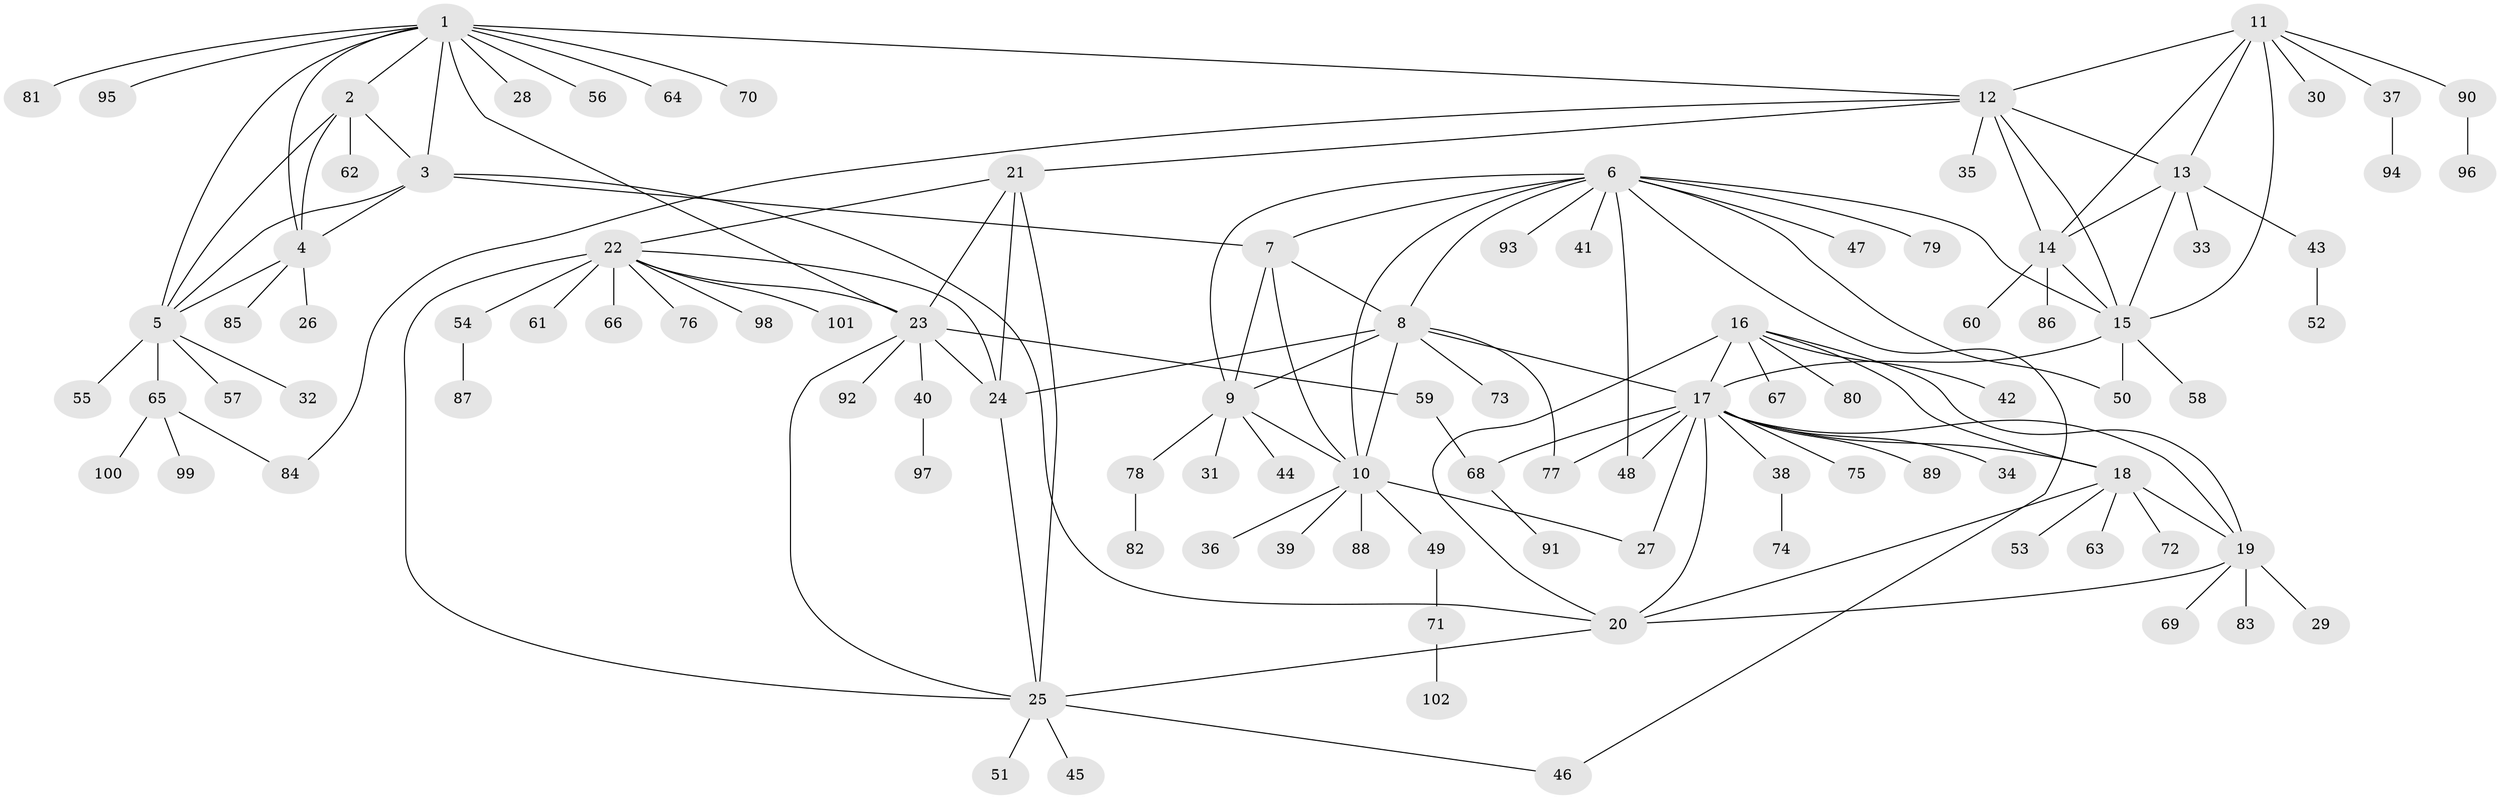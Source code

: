 // coarse degree distribution, {16: 0.01282051282051282, 6: 0.05128205128205128, 4: 0.01282051282051282, 10: 0.01282051282051282, 7: 0.038461538461538464, 8: 0.038461538461538464, 5: 0.05128205128205128, 9: 0.01282051282051282, 13: 0.01282051282051282, 1: 0.6666666666666666, 2: 0.07692307692307693, 3: 0.01282051282051282}
// Generated by graph-tools (version 1.1) at 2025/42/03/06/25 10:42:13]
// undirected, 102 vertices, 144 edges
graph export_dot {
graph [start="1"]
  node [color=gray90,style=filled];
  1;
  2;
  3;
  4;
  5;
  6;
  7;
  8;
  9;
  10;
  11;
  12;
  13;
  14;
  15;
  16;
  17;
  18;
  19;
  20;
  21;
  22;
  23;
  24;
  25;
  26;
  27;
  28;
  29;
  30;
  31;
  32;
  33;
  34;
  35;
  36;
  37;
  38;
  39;
  40;
  41;
  42;
  43;
  44;
  45;
  46;
  47;
  48;
  49;
  50;
  51;
  52;
  53;
  54;
  55;
  56;
  57;
  58;
  59;
  60;
  61;
  62;
  63;
  64;
  65;
  66;
  67;
  68;
  69;
  70;
  71;
  72;
  73;
  74;
  75;
  76;
  77;
  78;
  79;
  80;
  81;
  82;
  83;
  84;
  85;
  86;
  87;
  88;
  89;
  90;
  91;
  92;
  93;
  94;
  95;
  96;
  97;
  98;
  99;
  100;
  101;
  102;
  1 -- 2;
  1 -- 3;
  1 -- 4;
  1 -- 5;
  1 -- 12;
  1 -- 23;
  1 -- 28;
  1 -- 56;
  1 -- 64;
  1 -- 70;
  1 -- 81;
  1 -- 95;
  2 -- 3;
  2 -- 4;
  2 -- 5;
  2 -- 62;
  3 -- 4;
  3 -- 5;
  3 -- 7;
  3 -- 20;
  4 -- 5;
  4 -- 26;
  4 -- 85;
  5 -- 32;
  5 -- 55;
  5 -- 57;
  5 -- 65;
  6 -- 7;
  6 -- 8;
  6 -- 9;
  6 -- 10;
  6 -- 15;
  6 -- 41;
  6 -- 46;
  6 -- 47;
  6 -- 48;
  6 -- 50;
  6 -- 79;
  6 -- 93;
  7 -- 8;
  7 -- 9;
  7 -- 10;
  8 -- 9;
  8 -- 10;
  8 -- 17;
  8 -- 24;
  8 -- 73;
  8 -- 77;
  9 -- 10;
  9 -- 31;
  9 -- 44;
  9 -- 78;
  10 -- 27;
  10 -- 36;
  10 -- 39;
  10 -- 49;
  10 -- 88;
  11 -- 12;
  11 -- 13;
  11 -- 14;
  11 -- 15;
  11 -- 30;
  11 -- 37;
  11 -- 90;
  12 -- 13;
  12 -- 14;
  12 -- 15;
  12 -- 21;
  12 -- 35;
  12 -- 84;
  13 -- 14;
  13 -- 15;
  13 -- 33;
  13 -- 43;
  14 -- 15;
  14 -- 60;
  14 -- 86;
  15 -- 17;
  15 -- 50;
  15 -- 58;
  16 -- 17;
  16 -- 18;
  16 -- 19;
  16 -- 20;
  16 -- 42;
  16 -- 67;
  16 -- 80;
  17 -- 18;
  17 -- 19;
  17 -- 20;
  17 -- 27;
  17 -- 34;
  17 -- 38;
  17 -- 48;
  17 -- 68;
  17 -- 75;
  17 -- 77;
  17 -- 89;
  18 -- 19;
  18 -- 20;
  18 -- 53;
  18 -- 63;
  18 -- 72;
  19 -- 20;
  19 -- 29;
  19 -- 69;
  19 -- 83;
  20 -- 25;
  21 -- 22;
  21 -- 23;
  21 -- 24;
  21 -- 25;
  22 -- 23;
  22 -- 24;
  22 -- 25;
  22 -- 54;
  22 -- 61;
  22 -- 66;
  22 -- 76;
  22 -- 98;
  22 -- 101;
  23 -- 24;
  23 -- 25;
  23 -- 40;
  23 -- 59;
  23 -- 92;
  24 -- 25;
  25 -- 45;
  25 -- 46;
  25 -- 51;
  37 -- 94;
  38 -- 74;
  40 -- 97;
  43 -- 52;
  49 -- 71;
  54 -- 87;
  59 -- 68;
  65 -- 84;
  65 -- 99;
  65 -- 100;
  68 -- 91;
  71 -- 102;
  78 -- 82;
  90 -- 96;
}

